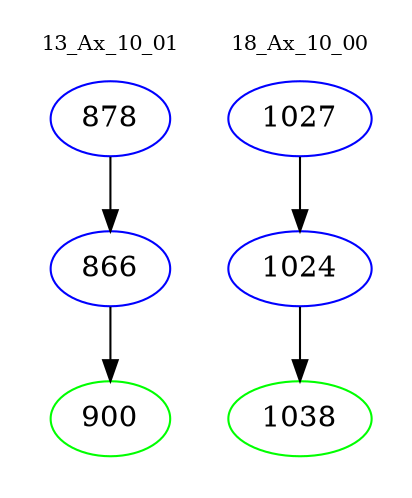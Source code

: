 digraph{
subgraph cluster_0 {
color = white
label = "13_Ax_10_01";
fontsize=10;
T0_878 [label="878", color="blue"]
T0_878 -> T0_866 [color="black"]
T0_866 [label="866", color="blue"]
T0_866 -> T0_900 [color="black"]
T0_900 [label="900", color="green"]
}
subgraph cluster_1 {
color = white
label = "18_Ax_10_00";
fontsize=10;
T1_1027 [label="1027", color="blue"]
T1_1027 -> T1_1024 [color="black"]
T1_1024 [label="1024", color="blue"]
T1_1024 -> T1_1038 [color="black"]
T1_1038 [label="1038", color="green"]
}
}
